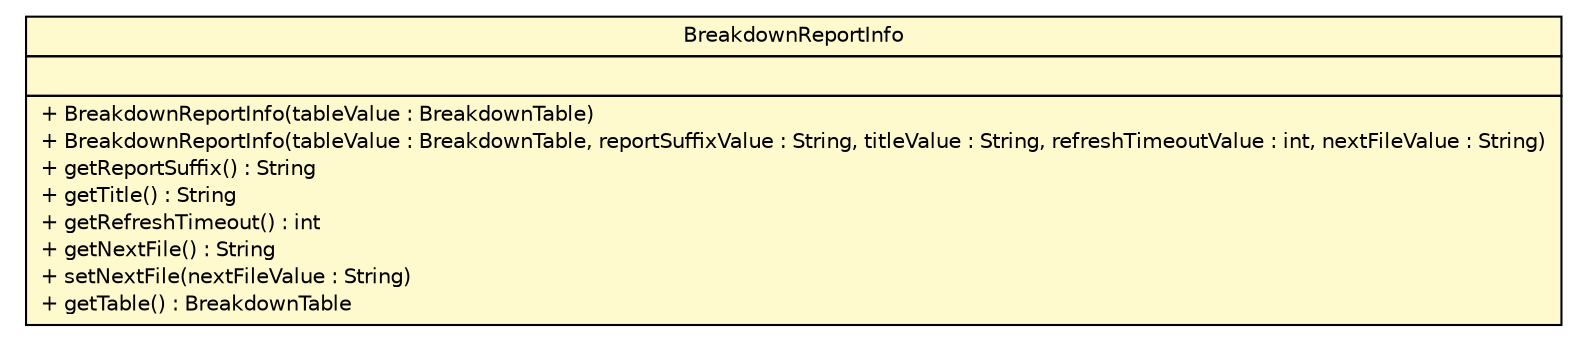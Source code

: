#!/usr/local/bin/dot
#
# Class diagram 
# Generated by UMLGraph version R5_6 (http://www.umlgraph.org/)
#

digraph G {
	edge [fontname="Helvetica",fontsize=10,labelfontname="Helvetica",labelfontsize=10];
	node [fontname="Helvetica",fontsize=10,shape=plaintext];
	nodesep=0.25;
	ranksep=0.5;
	// com.github.mkolisnyk.cucumber.reporting.types.breakdown.BreakdownReportInfo
	c3063 [label=<<table title="com.github.mkolisnyk.cucumber.reporting.types.breakdown.BreakdownReportInfo" border="0" cellborder="1" cellspacing="0" cellpadding="2" port="p" bgcolor="lemonChiffon" href="./BreakdownReportInfo.html">
		<tr><td><table border="0" cellspacing="0" cellpadding="1">
<tr><td align="center" balign="center"> BreakdownReportInfo </td></tr>
		</table></td></tr>
		<tr><td><table border="0" cellspacing="0" cellpadding="1">
<tr><td align="left" balign="left">  </td></tr>
		</table></td></tr>
		<tr><td><table border="0" cellspacing="0" cellpadding="1">
<tr><td align="left" balign="left"> + BreakdownReportInfo(tableValue : BreakdownTable) </td></tr>
<tr><td align="left" balign="left"> + BreakdownReportInfo(tableValue : BreakdownTable, reportSuffixValue : String, titleValue : String, refreshTimeoutValue : int, nextFileValue : String) </td></tr>
<tr><td align="left" balign="left"> + getReportSuffix() : String </td></tr>
<tr><td align="left" balign="left"> + getTitle() : String </td></tr>
<tr><td align="left" balign="left"> + getRefreshTimeout() : int </td></tr>
<tr><td align="left" balign="left"> + getNextFile() : String </td></tr>
<tr><td align="left" balign="left"> + setNextFile(nextFileValue : String) </td></tr>
<tr><td align="left" balign="left"> + getTable() : BreakdownTable </td></tr>
		</table></td></tr>
		</table>>, URL="./BreakdownReportInfo.html", fontname="Helvetica", fontcolor="black", fontsize=10.0];
}


